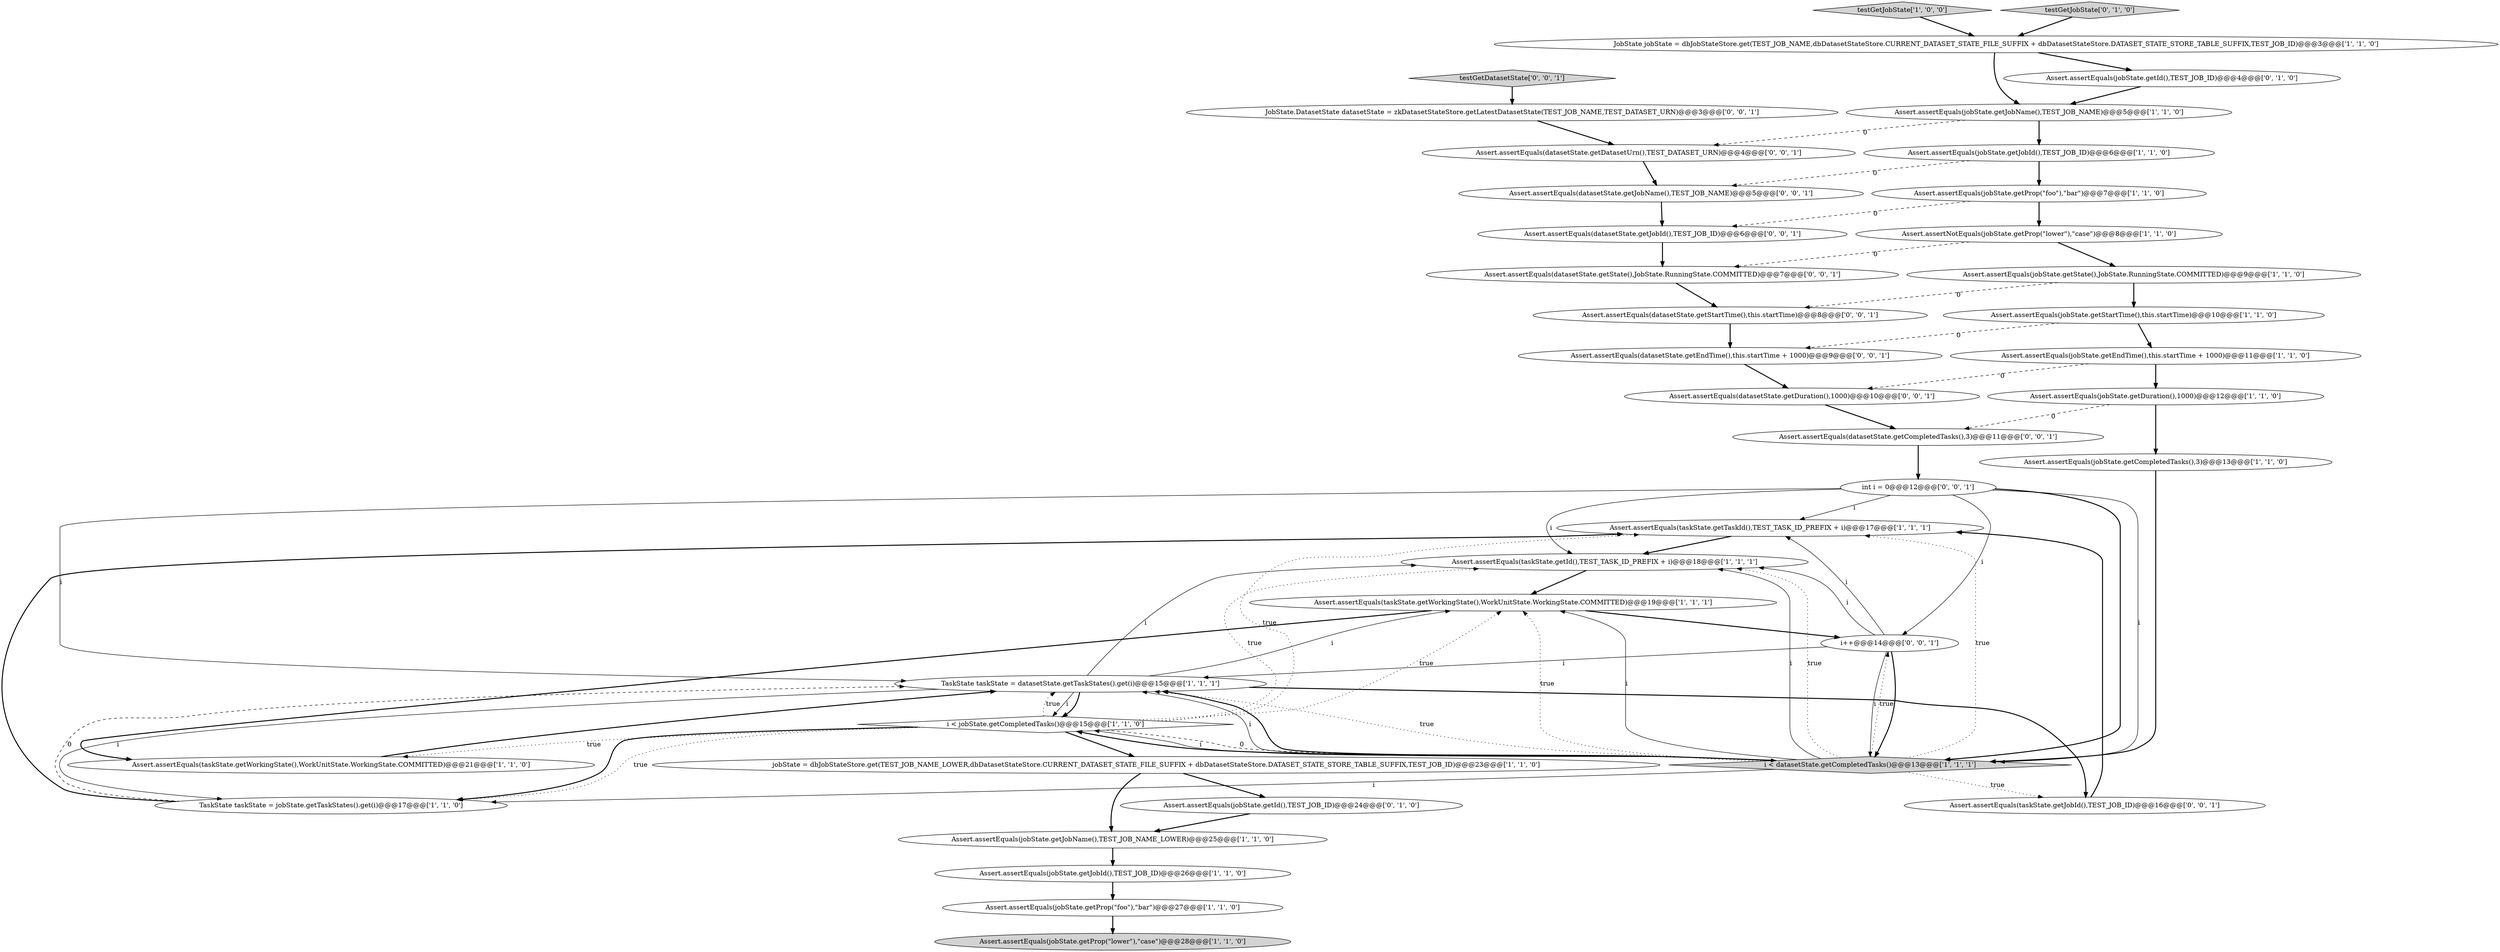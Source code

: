 digraph {
13 [style = filled, label = "Assert.assertEquals(jobState.getJobName(),TEST_JOB_NAME)@@@5@@@['1', '1', '0']", fillcolor = white, shape = ellipse image = "AAA0AAABBB1BBB"];
5 [style = filled, label = "testGetJobState['1', '0', '0']", fillcolor = lightgray, shape = diamond image = "AAA0AAABBB1BBB"];
17 [style = filled, label = "Assert.assertEquals(taskState.getWorkingState(),WorkUnitState.WorkingState.COMMITTED)@@@19@@@['1', '1', '1']", fillcolor = white, shape = ellipse image = "AAA0AAABBB1BBB"];
18 [style = filled, label = "Assert.assertEquals(jobState.getProp(\"lower\"),\"case\")@@@28@@@['1', '1', '0']", fillcolor = lightgray, shape = ellipse image = "AAA0AAABBB1BBB"];
28 [style = filled, label = "Assert.assertEquals(datasetState.getDatasetUrn(),TEST_DATASET_URN)@@@4@@@['0', '0', '1']", fillcolor = white, shape = ellipse image = "AAA0AAABBB3BBB"];
1 [style = filled, label = "Assert.assertEquals(taskState.getTaskId(),TEST_TASK_ID_PREFIX + i)@@@17@@@['1', '1', '1']", fillcolor = white, shape = ellipse image = "AAA0AAABBB1BBB"];
37 [style = filled, label = "Assert.assertEquals(datasetState.getJobId(),TEST_JOB_ID)@@@6@@@['0', '0', '1']", fillcolor = white, shape = ellipse image = "AAA0AAABBB3BBB"];
8 [style = filled, label = "TaskState taskState = jobState.getTaskStates().get(i)@@@17@@@['1', '1', '0']", fillcolor = white, shape = ellipse image = "AAA0AAABBB1BBB"];
20 [style = filled, label = "Assert.assertEquals(jobState.getDuration(),1000)@@@12@@@['1', '1', '0']", fillcolor = white, shape = ellipse image = "AAA0AAABBB1BBB"];
6 [style = filled, label = "Assert.assertEquals(taskState.getId(),TEST_TASK_ID_PREFIX + i)@@@18@@@['1', '1', '1']", fillcolor = white, shape = ellipse image = "AAA0AAABBB1BBB"];
23 [style = filled, label = "Assert.assertEquals(jobState.getCompletedTasks(),3)@@@13@@@['1', '1', '0']", fillcolor = white, shape = ellipse image = "AAA0AAABBB1BBB"];
16 [style = filled, label = "Assert.assertEquals(jobState.getProp(\"foo\"),\"bar\")@@@27@@@['1', '1', '0']", fillcolor = white, shape = ellipse image = "AAA0AAABBB1BBB"];
7 [style = filled, label = "i < datasetState.getCompletedTasks()@@@13@@@['1', '1', '1']", fillcolor = lightgray, shape = diamond image = "AAA0AAABBB1BBB"];
14 [style = filled, label = "Assert.assertEquals(jobState.getJobId(),TEST_JOB_ID)@@@26@@@['1', '1', '0']", fillcolor = white, shape = ellipse image = "AAA0AAABBB1BBB"];
12 [style = filled, label = "Assert.assertEquals(jobState.getEndTime(),this.startTime + 1000)@@@11@@@['1', '1', '0']", fillcolor = white, shape = ellipse image = "AAA0AAABBB1BBB"];
24 [style = filled, label = "Assert.assertEquals(jobState.getId(),TEST_JOB_ID)@@@4@@@['0', '1', '0']", fillcolor = white, shape = ellipse image = "AAA1AAABBB2BBB"];
35 [style = filled, label = "testGetDatasetState['0', '0', '1']", fillcolor = lightgray, shape = diamond image = "AAA0AAABBB3BBB"];
38 [style = filled, label = "i++@@@14@@@['0', '0', '1']", fillcolor = white, shape = ellipse image = "AAA0AAABBB3BBB"];
34 [style = filled, label = "int i = 0@@@12@@@['0', '0', '1']", fillcolor = white, shape = ellipse image = "AAA0AAABBB3BBB"];
30 [style = filled, label = "Assert.assertEquals(taskState.getJobId(),TEST_JOB_ID)@@@16@@@['0', '0', '1']", fillcolor = white, shape = ellipse image = "AAA0AAABBB3BBB"];
21 [style = filled, label = "jobState = dbJobStateStore.get(TEST_JOB_NAME_LOWER,dbDatasetStateStore.CURRENT_DATASET_STATE_FILE_SUFFIX + dbDatasetStateStore.DATASET_STATE_STORE_TABLE_SUFFIX,TEST_JOB_ID)@@@23@@@['1', '1', '0']", fillcolor = white, shape = ellipse image = "AAA0AAABBB1BBB"];
29 [style = filled, label = "Assert.assertEquals(datasetState.getStartTime(),this.startTime)@@@8@@@['0', '0', '1']", fillcolor = white, shape = ellipse image = "AAA0AAABBB3BBB"];
36 [style = filled, label = "Assert.assertEquals(datasetState.getEndTime(),this.startTime + 1000)@@@9@@@['0', '0', '1']", fillcolor = white, shape = ellipse image = "AAA0AAABBB3BBB"];
33 [style = filled, label = "Assert.assertEquals(datasetState.getCompletedTasks(),3)@@@11@@@['0', '0', '1']", fillcolor = white, shape = ellipse image = "AAA0AAABBB3BBB"];
2 [style = filled, label = "JobState jobState = dbJobStateStore.get(TEST_JOB_NAME,dbDatasetStateStore.CURRENT_DATASET_STATE_FILE_SUFFIX + dbDatasetStateStore.DATASET_STATE_STORE_TABLE_SUFFIX,TEST_JOB_ID)@@@3@@@['1', '1', '0']", fillcolor = white, shape = ellipse image = "AAA0AAABBB1BBB"];
9 [style = filled, label = "Assert.assertEquals(jobState.getProp(\"foo\"),\"bar\")@@@7@@@['1', '1', '0']", fillcolor = white, shape = ellipse image = "AAA0AAABBB1BBB"];
19 [style = filled, label = "i < jobState.getCompletedTasks()@@@15@@@['1', '1', '0']", fillcolor = white, shape = diamond image = "AAA0AAABBB1BBB"];
31 [style = filled, label = "Assert.assertEquals(datasetState.getDuration(),1000)@@@10@@@['0', '0', '1']", fillcolor = white, shape = ellipse image = "AAA0AAABBB3BBB"];
10 [style = filled, label = "Assert.assertEquals(jobState.getJobId(),TEST_JOB_ID)@@@6@@@['1', '1', '0']", fillcolor = white, shape = ellipse image = "AAA0AAABBB1BBB"];
27 [style = filled, label = "JobState.DatasetState datasetState = zkDatasetStateStore.getLatestDatasetState(TEST_JOB_NAME,TEST_DATASET_URN)@@@3@@@['0', '0', '1']", fillcolor = white, shape = ellipse image = "AAA0AAABBB3BBB"];
0 [style = filled, label = "TaskState taskState = datasetState.getTaskStates().get(i)@@@15@@@['1', '1', '1']", fillcolor = white, shape = ellipse image = "AAA0AAABBB1BBB"];
26 [style = filled, label = "testGetJobState['0', '1', '0']", fillcolor = lightgray, shape = diamond image = "AAA0AAABBB2BBB"];
39 [style = filled, label = "Assert.assertEquals(datasetState.getJobName(),TEST_JOB_NAME)@@@5@@@['0', '0', '1']", fillcolor = white, shape = ellipse image = "AAA0AAABBB3BBB"];
15 [style = filled, label = "Assert.assertEquals(jobState.getJobName(),TEST_JOB_NAME_LOWER)@@@25@@@['1', '1', '0']", fillcolor = white, shape = ellipse image = "AAA0AAABBB1BBB"];
25 [style = filled, label = "Assert.assertEquals(jobState.getId(),TEST_JOB_ID)@@@24@@@['0', '1', '0']", fillcolor = white, shape = ellipse image = "AAA1AAABBB2BBB"];
3 [style = filled, label = "Assert.assertEquals(jobState.getStartTime(),this.startTime)@@@10@@@['1', '1', '0']", fillcolor = white, shape = ellipse image = "AAA0AAABBB1BBB"];
32 [style = filled, label = "Assert.assertEquals(datasetState.getState(),JobState.RunningState.COMMITTED)@@@7@@@['0', '0', '1']", fillcolor = white, shape = ellipse image = "AAA0AAABBB3BBB"];
22 [style = filled, label = "Assert.assertNotEquals(jobState.getProp(\"lower\"),\"case\")@@@8@@@['1', '1', '0']", fillcolor = white, shape = ellipse image = "AAA0AAABBB1BBB"];
11 [style = filled, label = "Assert.assertEquals(jobState.getState(),JobState.RunningState.COMMITTED)@@@9@@@['1', '1', '0']", fillcolor = white, shape = ellipse image = "AAA0AAABBB1BBB"];
4 [style = filled, label = "Assert.assertEquals(taskState.getWorkingState(),WorkUnitState.WorkingState.COMMITTED)@@@21@@@['1', '1', '0']", fillcolor = white, shape = ellipse image = "AAA0AAABBB1BBB"];
19->0 [style = dotted, label="true"];
20->23 [style = bold, label=""];
24->13 [style = bold, label=""];
26->2 [style = bold, label=""];
34->7 [style = solid, label="i"];
7->0 [style = solid, label="i"];
19->8 [style = bold, label=""];
7->38 [style = dotted, label="true"];
33->34 [style = bold, label=""];
0->17 [style = solid, label="i"];
7->17 [style = solid, label="i"];
17->4 [style = bold, label=""];
21->25 [style = bold, label=""];
38->6 [style = solid, label="i"];
34->0 [style = solid, label="i"];
28->39 [style = bold, label=""];
7->0 [style = bold, label=""];
38->7 [style = solid, label="i"];
7->0 [style = dotted, label="true"];
7->19 [style = bold, label=""];
13->10 [style = bold, label=""];
39->37 [style = bold, label=""];
31->33 [style = bold, label=""];
38->0 [style = solid, label="i"];
22->32 [style = dashed, label="0"];
3->36 [style = dashed, label="0"];
7->6 [style = solid, label="i"];
10->39 [style = dashed, label="0"];
27->28 [style = bold, label=""];
0->19 [style = bold, label=""];
38->1 [style = solid, label="i"];
37->32 [style = bold, label=""];
0->8 [style = solid, label="i"];
7->8 [style = solid, label="i"];
38->7 [style = bold, label=""];
0->6 [style = solid, label="i"];
12->20 [style = bold, label=""];
34->1 [style = solid, label="i"];
34->38 [style = solid, label="i"];
2->24 [style = bold, label=""];
19->17 [style = dotted, label="true"];
32->29 [style = bold, label=""];
7->30 [style = dotted, label="true"];
25->15 [style = bold, label=""];
13->28 [style = dashed, label="0"];
11->3 [style = bold, label=""];
14->16 [style = bold, label=""];
21->15 [style = bold, label=""];
19->7 [style = dashed, label="0"];
9->37 [style = dashed, label="0"];
2->13 [style = bold, label=""];
34->7 [style = bold, label=""];
7->1 [style = dotted, label="true"];
29->36 [style = bold, label=""];
35->27 [style = bold, label=""];
8->1 [style = bold, label=""];
3->12 [style = bold, label=""];
15->14 [style = bold, label=""];
19->1 [style = dotted, label="true"];
0->30 [style = bold, label=""];
12->31 [style = dashed, label="0"];
30->1 [style = bold, label=""];
19->6 [style = dotted, label="true"];
22->11 [style = bold, label=""];
9->22 [style = bold, label=""];
5->2 [style = bold, label=""];
34->6 [style = solid, label="i"];
8->0 [style = dashed, label="0"];
7->17 [style = dotted, label="true"];
10->9 [style = bold, label=""];
16->18 [style = bold, label=""];
17->38 [style = bold, label=""];
20->33 [style = dashed, label="0"];
6->17 [style = bold, label=""];
0->19 [style = solid, label="i"];
1->6 [style = bold, label=""];
19->8 [style = dotted, label="true"];
19->4 [style = dotted, label="true"];
11->29 [style = dashed, label="0"];
19->21 [style = bold, label=""];
36->31 [style = bold, label=""];
7->19 [style = solid, label="i"];
23->7 [style = bold, label=""];
4->0 [style = bold, label=""];
7->6 [style = dotted, label="true"];
}
